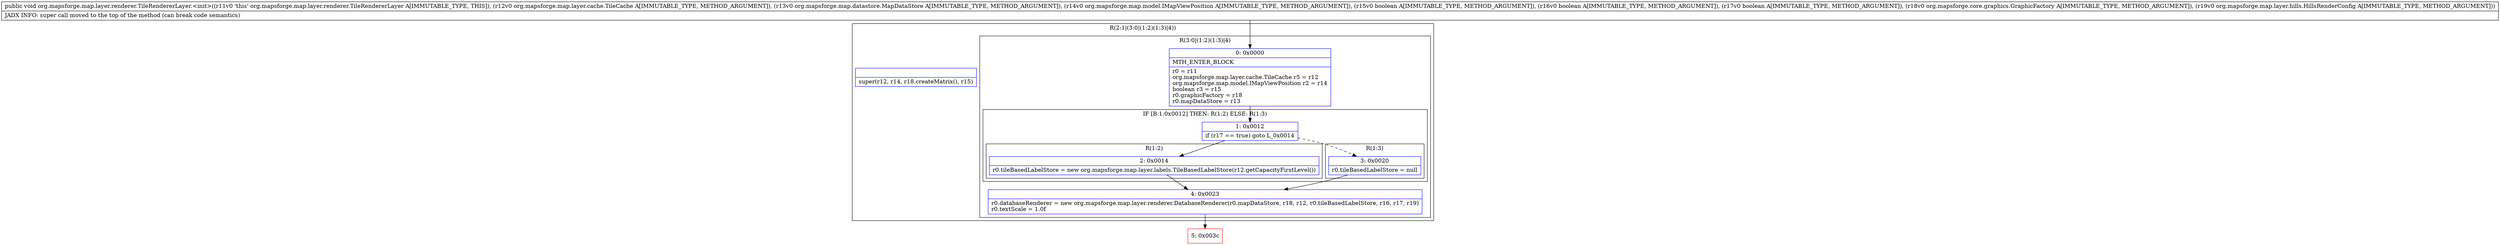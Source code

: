 digraph "CFG fororg.mapsforge.map.layer.renderer.TileRendererLayer.\<init\>(Lorg\/mapsforge\/map\/layer\/cache\/TileCache;Lorg\/mapsforge\/map\/datastore\/MapDataStore;Lorg\/mapsforge\/map\/model\/IMapViewPosition;ZZZLorg\/mapsforge\/core\/graphics\/GraphicFactory;Lorg\/mapsforge\/map\/layer\/hills\/HillsRenderConfig;)V" {
subgraph cluster_Region_1428633497 {
label = "R(2:1|(3:0|(1:2)(1:3)|4))";
node [shape=record,color=blue];
Node_InsnContainer_1048167821 [shape=record,label="{|super(r12, r14, r18.createMatrix(), r15)\l}"];
subgraph cluster_Region_736222840 {
label = "R(3:0|(1:2)(1:3)|4)";
node [shape=record,color=blue];
Node_0 [shape=record,label="{0\:\ 0x0000|MTH_ENTER_BLOCK\l|r0 = r11\lorg.mapsforge.map.layer.cache.TileCache r5 = r12\lorg.mapsforge.map.model.IMapViewPosition r2 = r14\lboolean r3 = r15\lr0.graphicFactory = r18\lr0.mapDataStore = r13\l}"];
subgraph cluster_IfRegion_1655707304 {
label = "IF [B:1:0x0012] THEN: R(1:2) ELSE: R(1:3)";
node [shape=record,color=blue];
Node_1 [shape=record,label="{1\:\ 0x0012|if (r17 == true) goto L_0x0014\l}"];
subgraph cluster_Region_2145531391 {
label = "R(1:2)";
node [shape=record,color=blue];
Node_2 [shape=record,label="{2\:\ 0x0014|r0.tileBasedLabelStore = new org.mapsforge.map.layer.labels.TileBasedLabelStore(r12.getCapacityFirstLevel())\l}"];
}
subgraph cluster_Region_328556133 {
label = "R(1:3)";
node [shape=record,color=blue];
Node_3 [shape=record,label="{3\:\ 0x0020|r0.tileBasedLabelStore = null\l}"];
}
}
Node_4 [shape=record,label="{4\:\ 0x0023|r0.databaseRenderer = new org.mapsforge.map.layer.renderer.DatabaseRenderer(r0.mapDataStore, r18, r12, r0.tileBasedLabelStore, r16, r17, r19)\lr0.textScale = 1.0f\l}"];
}
}
Node_5 [shape=record,color=red,label="{5\:\ 0x003c}"];
MethodNode[shape=record,label="{public void org.mapsforge.map.layer.renderer.TileRendererLayer.\<init\>((r11v0 'this' org.mapsforge.map.layer.renderer.TileRendererLayer A[IMMUTABLE_TYPE, THIS]), (r12v0 org.mapsforge.map.layer.cache.TileCache A[IMMUTABLE_TYPE, METHOD_ARGUMENT]), (r13v0 org.mapsforge.map.datastore.MapDataStore A[IMMUTABLE_TYPE, METHOD_ARGUMENT]), (r14v0 org.mapsforge.map.model.IMapViewPosition A[IMMUTABLE_TYPE, METHOD_ARGUMENT]), (r15v0 boolean A[IMMUTABLE_TYPE, METHOD_ARGUMENT]), (r16v0 boolean A[IMMUTABLE_TYPE, METHOD_ARGUMENT]), (r17v0 boolean A[IMMUTABLE_TYPE, METHOD_ARGUMENT]), (r18v0 org.mapsforge.core.graphics.GraphicFactory A[IMMUTABLE_TYPE, METHOD_ARGUMENT]), (r19v0 org.mapsforge.map.layer.hills.HillsRenderConfig A[IMMUTABLE_TYPE, METHOD_ARGUMENT]))  | JADX INFO: super call moved to the top of the method (can break code semantics)\l}"];
MethodNode -> Node_0;
Node_0 -> Node_1;
Node_1 -> Node_2;
Node_1 -> Node_3[style=dashed];
Node_2 -> Node_4;
Node_3 -> Node_4;
Node_4 -> Node_5;
}

